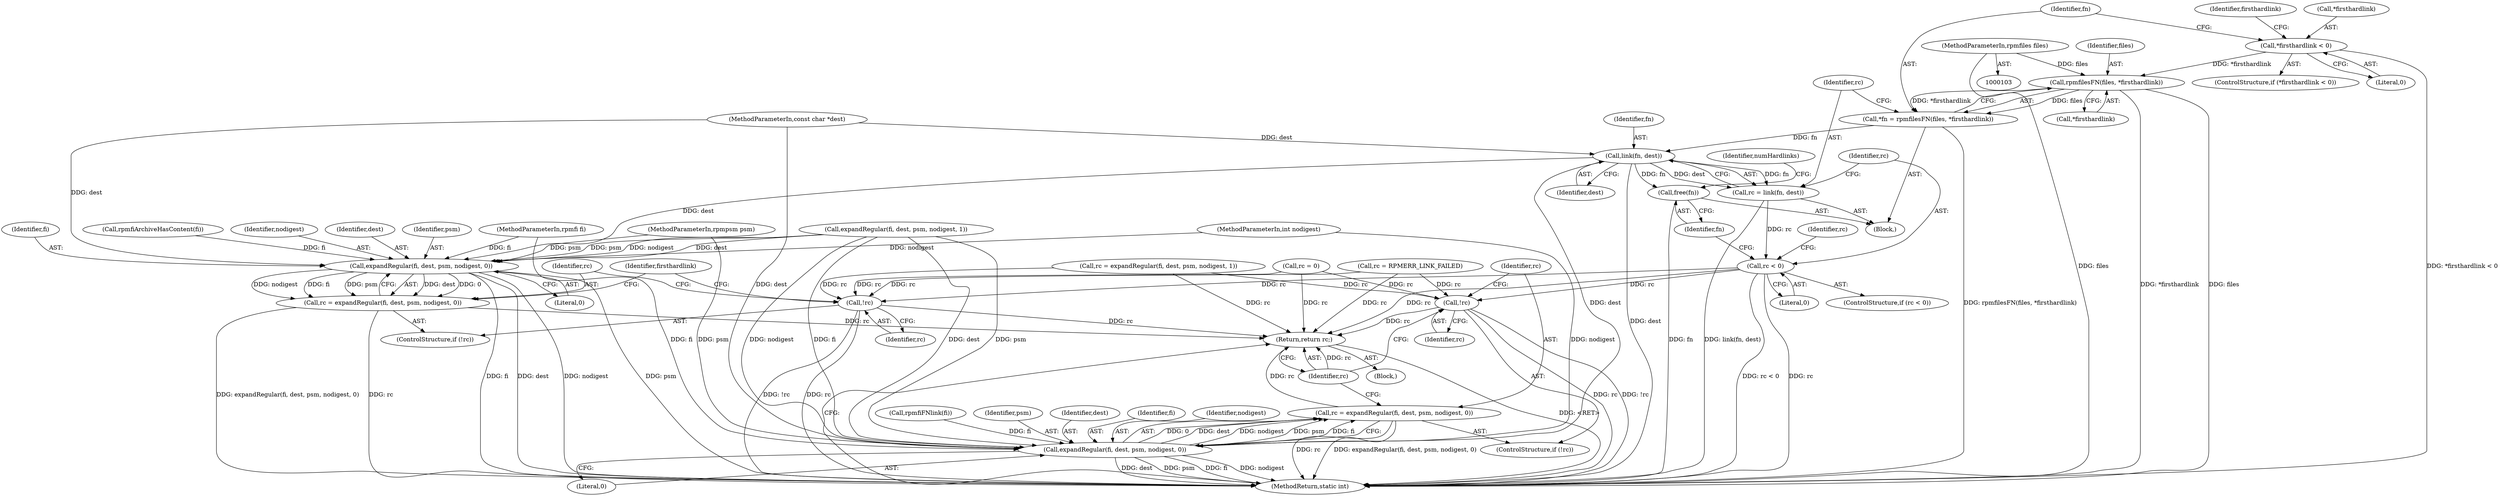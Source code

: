 digraph "1_rpm_404ef011c300207cdb1e531670384564aae04bdc_0@pointer" {
"1000150" [label="(Call,rpmfilesFN(files, *firsthardlink))"];
"1000106" [label="(MethodParameterIn,rpmfiles files)"];
"1000127" [label="(Call,*firsthardlink < 0)"];
"1000148" [label="(Call,*fn = rpmfilesFN(files, *firsthardlink))"];
"1000156" [label="(Call,link(fn, dest))"];
"1000154" [label="(Call,rc = link(fn, dest))"];
"1000160" [label="(Call,rc < 0)"];
"1000175" [label="(Call,!rc)"];
"1000212" [label="(Return,return rc;)"];
"1000191" [label="(Call,!rc)"];
"1000167" [label="(Call,free(fn))"];
"1000179" [label="(Call,expandRegular(fi, dest, psm, nodigest, 0))"];
"1000177" [label="(Call,rc = expandRegular(fi, dest, psm, nodigest, 0))"];
"1000195" [label="(Call,expandRegular(fi, dest, psm, nodigest, 0))"];
"1000193" [label="(Call,rc = expandRegular(fi, dest, psm, nodigest, 0))"];
"1000126" [label="(ControlStructure,if (*firsthardlink < 0))"];
"1000212" [label="(Return,return rc;)"];
"1000167" [label="(Call,free(fn))"];
"1000178" [label="(Identifier,rc)"];
"1000134" [label="(Identifier,firsthardlink)"];
"1000119" [label="(Call,rpmfiFNlink(fi))"];
"1000155" [label="(Identifier,rc)"];
"1000127" [label="(Call,*firsthardlink < 0)"];
"1000213" [label="(Identifier,rc)"];
"1000161" [label="(Identifier,rc)"];
"1000108" [label="(MethodParameterIn,int nodigest)"];
"1000196" [label="(Identifier,fi)"];
"1000193" [label="(Call,rc = expandRegular(fi, dest, psm, nodigest, 0))"];
"1000200" [label="(Literal,0)"];
"1000187" [label="(Call,rpmfiArchiveHasContent(fi))"];
"1000182" [label="(Identifier,psm)"];
"1000137" [label="(Call,rc = expandRegular(fi, dest, psm, nodigest, 1))"];
"1000159" [label="(ControlStructure,if (rc < 0))"];
"1000113" [label="(Call,rc = 0)"];
"1000139" [label="(Call,expandRegular(fi, dest, psm, nodigest, 1))"];
"1000168" [label="(Identifier,fn)"];
"1000149" [label="(Identifier,fn)"];
"1000130" [label="(Literal,0)"];
"1000191" [label="(Call,!rc)"];
"1000152" [label="(Call,*firsthardlink)"];
"1000151" [label="(Identifier,files)"];
"1000164" [label="(Call,rc = RPMERR_LINK_FAILED)"];
"1000192" [label="(Identifier,rc)"];
"1000203" [label="(Identifier,firsthardlink)"];
"1000179" [label="(Call,expandRegular(fi, dest, psm, nodigest, 0))"];
"1000160" [label="(Call,rc < 0)"];
"1000162" [label="(Literal,0)"];
"1000214" [label="(MethodReturn,static int)"];
"1000174" [label="(ControlStructure,if (!rc))"];
"1000154" [label="(Call,rc = link(fn, dest))"];
"1000181" [label="(Identifier,dest)"];
"1000150" [label="(Call,rpmfilesFN(files, *firsthardlink))"];
"1000199" [label="(Identifier,nodigest)"];
"1000197" [label="(Identifier,dest)"];
"1000107" [label="(MethodParameterIn,rpmpsm psm)"];
"1000184" [label="(Literal,0)"];
"1000105" [label="(MethodParameterIn,const char *dest)"];
"1000190" [label="(ControlStructure,if (!rc))"];
"1000177" [label="(Call,rc = expandRegular(fi, dest, psm, nodigest, 0))"];
"1000180" [label="(Identifier,fi)"];
"1000104" [label="(MethodParameterIn,rpmfi fi)"];
"1000156" [label="(Call,link(fn, dest))"];
"1000111" [label="(Block,)"];
"1000195" [label="(Call,expandRegular(fi, dest, psm, nodigest, 0))"];
"1000176" [label="(Identifier,rc)"];
"1000146" [label="(Block,)"];
"1000198" [label="(Identifier,psm)"];
"1000148" [label="(Call,*fn = rpmfilesFN(files, *firsthardlink))"];
"1000165" [label="(Identifier,rc)"];
"1000106" [label="(MethodParameterIn,rpmfiles files)"];
"1000158" [label="(Identifier,dest)"];
"1000171" [label="(Identifier,numHardlinks)"];
"1000175" [label="(Call,!rc)"];
"1000194" [label="(Identifier,rc)"];
"1000183" [label="(Identifier,nodigest)"];
"1000157" [label="(Identifier,fn)"];
"1000128" [label="(Call,*firsthardlink)"];
"1000150" -> "1000148"  [label="AST: "];
"1000150" -> "1000152"  [label="CFG: "];
"1000151" -> "1000150"  [label="AST: "];
"1000152" -> "1000150"  [label="AST: "];
"1000148" -> "1000150"  [label="CFG: "];
"1000150" -> "1000214"  [label="DDG: files"];
"1000150" -> "1000214"  [label="DDG: *firsthardlink"];
"1000150" -> "1000148"  [label="DDG: files"];
"1000150" -> "1000148"  [label="DDG: *firsthardlink"];
"1000106" -> "1000150"  [label="DDG: files"];
"1000127" -> "1000150"  [label="DDG: *firsthardlink"];
"1000106" -> "1000103"  [label="AST: "];
"1000106" -> "1000214"  [label="DDG: files"];
"1000127" -> "1000126"  [label="AST: "];
"1000127" -> "1000130"  [label="CFG: "];
"1000128" -> "1000127"  [label="AST: "];
"1000130" -> "1000127"  [label="AST: "];
"1000134" -> "1000127"  [label="CFG: "];
"1000149" -> "1000127"  [label="CFG: "];
"1000127" -> "1000214"  [label="DDG: *firsthardlink < 0"];
"1000148" -> "1000146"  [label="AST: "];
"1000149" -> "1000148"  [label="AST: "];
"1000155" -> "1000148"  [label="CFG: "];
"1000148" -> "1000214"  [label="DDG: rpmfilesFN(files, *firsthardlink)"];
"1000148" -> "1000156"  [label="DDG: fn"];
"1000156" -> "1000154"  [label="AST: "];
"1000156" -> "1000158"  [label="CFG: "];
"1000157" -> "1000156"  [label="AST: "];
"1000158" -> "1000156"  [label="AST: "];
"1000154" -> "1000156"  [label="CFG: "];
"1000156" -> "1000214"  [label="DDG: dest"];
"1000156" -> "1000154"  [label="DDG: fn"];
"1000156" -> "1000154"  [label="DDG: dest"];
"1000105" -> "1000156"  [label="DDG: dest"];
"1000156" -> "1000167"  [label="DDG: fn"];
"1000156" -> "1000179"  [label="DDG: dest"];
"1000156" -> "1000195"  [label="DDG: dest"];
"1000154" -> "1000146"  [label="AST: "];
"1000155" -> "1000154"  [label="AST: "];
"1000161" -> "1000154"  [label="CFG: "];
"1000154" -> "1000214"  [label="DDG: link(fn, dest)"];
"1000154" -> "1000160"  [label="DDG: rc"];
"1000160" -> "1000159"  [label="AST: "];
"1000160" -> "1000162"  [label="CFG: "];
"1000161" -> "1000160"  [label="AST: "];
"1000162" -> "1000160"  [label="AST: "];
"1000165" -> "1000160"  [label="CFG: "];
"1000168" -> "1000160"  [label="CFG: "];
"1000160" -> "1000214"  [label="DDG: rc < 0"];
"1000160" -> "1000214"  [label="DDG: rc"];
"1000160" -> "1000175"  [label="DDG: rc"];
"1000160" -> "1000191"  [label="DDG: rc"];
"1000160" -> "1000212"  [label="DDG: rc"];
"1000175" -> "1000174"  [label="AST: "];
"1000175" -> "1000176"  [label="CFG: "];
"1000176" -> "1000175"  [label="AST: "];
"1000178" -> "1000175"  [label="CFG: "];
"1000213" -> "1000175"  [label="CFG: "];
"1000175" -> "1000214"  [label="DDG: rc"];
"1000175" -> "1000214"  [label="DDG: !rc"];
"1000113" -> "1000175"  [label="DDG: rc"];
"1000137" -> "1000175"  [label="DDG: rc"];
"1000164" -> "1000175"  [label="DDG: rc"];
"1000175" -> "1000212"  [label="DDG: rc"];
"1000212" -> "1000111"  [label="AST: "];
"1000212" -> "1000213"  [label="CFG: "];
"1000213" -> "1000212"  [label="AST: "];
"1000214" -> "1000212"  [label="CFG: "];
"1000212" -> "1000214"  [label="DDG: <RET>"];
"1000213" -> "1000212"  [label="DDG: rc"];
"1000177" -> "1000212"  [label="DDG: rc"];
"1000193" -> "1000212"  [label="DDG: rc"];
"1000113" -> "1000212"  [label="DDG: rc"];
"1000137" -> "1000212"  [label="DDG: rc"];
"1000164" -> "1000212"  [label="DDG: rc"];
"1000191" -> "1000212"  [label="DDG: rc"];
"1000191" -> "1000190"  [label="AST: "];
"1000191" -> "1000192"  [label="CFG: "];
"1000192" -> "1000191"  [label="AST: "];
"1000194" -> "1000191"  [label="CFG: "];
"1000203" -> "1000191"  [label="CFG: "];
"1000191" -> "1000214"  [label="DDG: !rc"];
"1000191" -> "1000214"  [label="DDG: rc"];
"1000113" -> "1000191"  [label="DDG: rc"];
"1000137" -> "1000191"  [label="DDG: rc"];
"1000164" -> "1000191"  [label="DDG: rc"];
"1000167" -> "1000146"  [label="AST: "];
"1000167" -> "1000168"  [label="CFG: "];
"1000168" -> "1000167"  [label="AST: "];
"1000171" -> "1000167"  [label="CFG: "];
"1000167" -> "1000214"  [label="DDG: fn"];
"1000179" -> "1000177"  [label="AST: "];
"1000179" -> "1000184"  [label="CFG: "];
"1000180" -> "1000179"  [label="AST: "];
"1000181" -> "1000179"  [label="AST: "];
"1000182" -> "1000179"  [label="AST: "];
"1000183" -> "1000179"  [label="AST: "];
"1000184" -> "1000179"  [label="AST: "];
"1000177" -> "1000179"  [label="CFG: "];
"1000179" -> "1000214"  [label="DDG: dest"];
"1000179" -> "1000214"  [label="DDG: psm"];
"1000179" -> "1000214"  [label="DDG: fi"];
"1000179" -> "1000214"  [label="DDG: nodigest"];
"1000179" -> "1000177"  [label="DDG: 0"];
"1000179" -> "1000177"  [label="DDG: dest"];
"1000179" -> "1000177"  [label="DDG: nodigest"];
"1000179" -> "1000177"  [label="DDG: psm"];
"1000179" -> "1000177"  [label="DDG: fi"];
"1000139" -> "1000179"  [label="DDG: fi"];
"1000139" -> "1000179"  [label="DDG: dest"];
"1000139" -> "1000179"  [label="DDG: psm"];
"1000139" -> "1000179"  [label="DDG: nodigest"];
"1000119" -> "1000179"  [label="DDG: fi"];
"1000104" -> "1000179"  [label="DDG: fi"];
"1000105" -> "1000179"  [label="DDG: dest"];
"1000107" -> "1000179"  [label="DDG: psm"];
"1000108" -> "1000179"  [label="DDG: nodigest"];
"1000177" -> "1000174"  [label="AST: "];
"1000178" -> "1000177"  [label="AST: "];
"1000213" -> "1000177"  [label="CFG: "];
"1000177" -> "1000214"  [label="DDG: rc"];
"1000177" -> "1000214"  [label="DDG: expandRegular(fi, dest, psm, nodigest, 0)"];
"1000195" -> "1000193"  [label="AST: "];
"1000195" -> "1000200"  [label="CFG: "];
"1000196" -> "1000195"  [label="AST: "];
"1000197" -> "1000195"  [label="AST: "];
"1000198" -> "1000195"  [label="AST: "];
"1000199" -> "1000195"  [label="AST: "];
"1000200" -> "1000195"  [label="AST: "];
"1000193" -> "1000195"  [label="CFG: "];
"1000195" -> "1000214"  [label="DDG: fi"];
"1000195" -> "1000214"  [label="DDG: dest"];
"1000195" -> "1000214"  [label="DDG: nodigest"];
"1000195" -> "1000214"  [label="DDG: psm"];
"1000195" -> "1000193"  [label="DDG: dest"];
"1000195" -> "1000193"  [label="DDG: 0"];
"1000195" -> "1000193"  [label="DDG: nodigest"];
"1000195" -> "1000193"  [label="DDG: fi"];
"1000195" -> "1000193"  [label="DDG: psm"];
"1000187" -> "1000195"  [label="DDG: fi"];
"1000104" -> "1000195"  [label="DDG: fi"];
"1000139" -> "1000195"  [label="DDG: dest"];
"1000139" -> "1000195"  [label="DDG: psm"];
"1000139" -> "1000195"  [label="DDG: nodigest"];
"1000105" -> "1000195"  [label="DDG: dest"];
"1000107" -> "1000195"  [label="DDG: psm"];
"1000108" -> "1000195"  [label="DDG: nodigest"];
"1000193" -> "1000190"  [label="AST: "];
"1000194" -> "1000193"  [label="AST: "];
"1000203" -> "1000193"  [label="CFG: "];
"1000193" -> "1000214"  [label="DDG: rc"];
"1000193" -> "1000214"  [label="DDG: expandRegular(fi, dest, psm, nodigest, 0)"];
}
